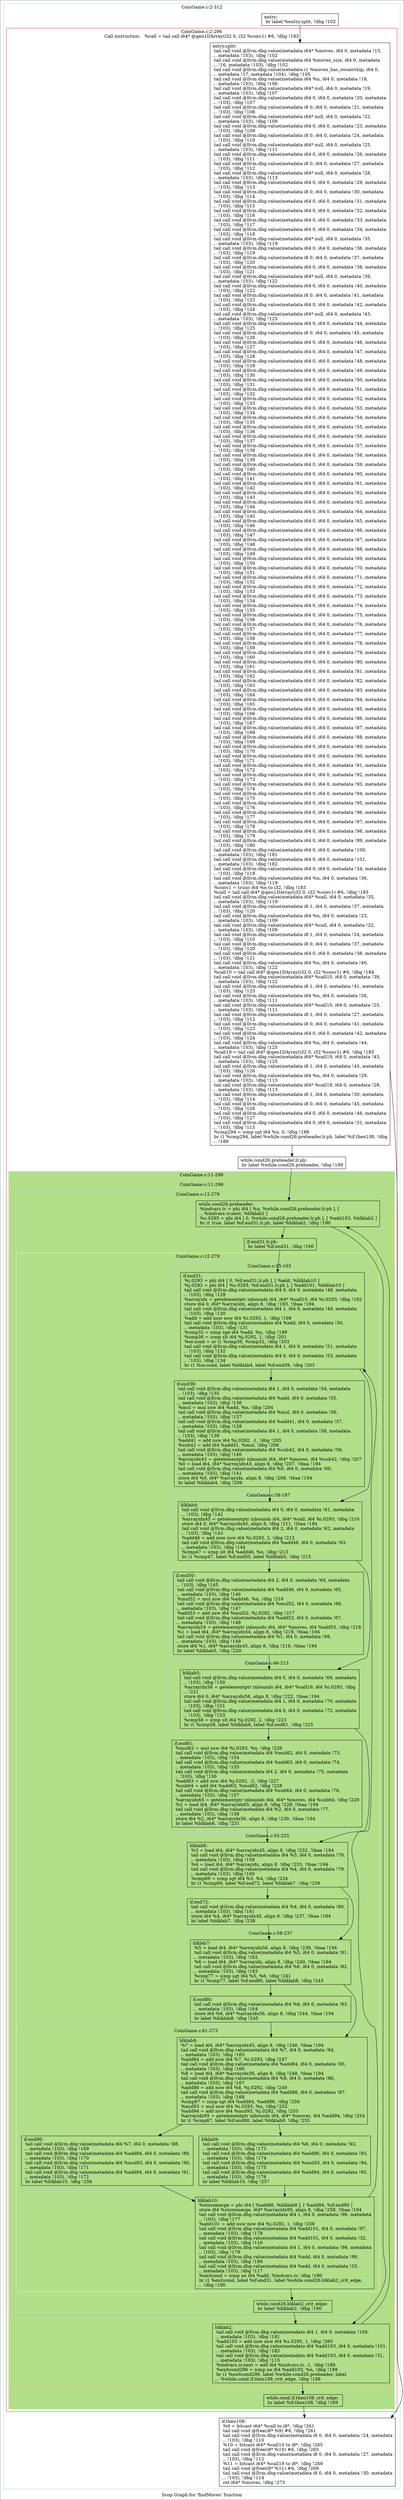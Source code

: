 digraph "Scop Graph for 'findMoves' function" {
	label="Scop Graph for 'findMoves' function";

	Node0x9674860 [shape=record,label="{entry:\l  br label %entry.split, !dbg !102\l}"];
	Node0x9674860 -> Node0x965f730;
	Node0x965f730 [shape=record,label="{entry.split:                                      \l  tail call void @llvm.dbg.value(metadata i64* %moves, i64 0, metadata !15,\l... metadata !103), !dbg !102\l  tail call void @llvm.dbg.value(metadata i64 %moves_size, i64 0, metadata\l... !16, metadata !103), !dbg !102\l  tail call void @llvm.dbg.value(metadata i1 %moves_has_ownership, i64 0,\l... metadata !17, metadata !104), !dbg !105\l  tail call void @llvm.dbg.value(metadata i64 %n, i64 0, metadata !18,\l... metadata !103), !dbg !106\l  tail call void @llvm.dbg.value(metadata i64* null, i64 0, metadata !19,\l... metadata !103), !dbg !107\l  tail call void @llvm.dbg.value(metadata i64 0, i64 0, metadata !20, metadata\l... !103), !dbg !107\l  tail call void @llvm.dbg.value(metadata i8 0, i64 0, metadata !21, metadata\l... !103), !dbg !108\l  tail call void @llvm.dbg.value(metadata i64* null, i64 0, metadata !22,\l... metadata !103), !dbg !109\l  tail call void @llvm.dbg.value(metadata i64 0, i64 0, metadata !23, metadata\l... !103), !dbg !109\l  tail call void @llvm.dbg.value(metadata i8 0, i64 0, metadata !24, metadata\l... !103), !dbg !110\l  tail call void @llvm.dbg.value(metadata i64* null, i64 0, metadata !25,\l... metadata !103), !dbg !111\l  tail call void @llvm.dbg.value(metadata i64 0, i64 0, metadata !26, metadata\l... !103), !dbg !111\l  tail call void @llvm.dbg.value(metadata i8 0, i64 0, metadata !27, metadata\l... !103), !dbg !112\l  tail call void @llvm.dbg.value(metadata i64* null, i64 0, metadata !28,\l... metadata !103), !dbg !113\l  tail call void @llvm.dbg.value(metadata i64 0, i64 0, metadata !29, metadata\l... !103), !dbg !113\l  tail call void @llvm.dbg.value(metadata i8 0, i64 0, metadata !30, metadata\l... !103), !dbg !114\l  tail call void @llvm.dbg.value(metadata i64 0, i64 0, metadata !31, metadata\l... !103), !dbg !115\l  tail call void @llvm.dbg.value(metadata i64 0, i64 0, metadata !32, metadata\l... !103), !dbg !116\l  tail call void @llvm.dbg.value(metadata i64 0, i64 0, metadata !33, metadata\l... !103), !dbg !117\l  tail call void @llvm.dbg.value(metadata i64 0, i64 0, metadata !34, metadata\l... !103), !dbg !118\l  tail call void @llvm.dbg.value(metadata i64* null, i64 0, metadata !35,\l... metadata !103), !dbg !119\l  tail call void @llvm.dbg.value(metadata i64 0, i64 0, metadata !36, metadata\l... !103), !dbg !119\l  tail call void @llvm.dbg.value(metadata i8 0, i64 0, metadata !37, metadata\l... !103), !dbg !120\l  tail call void @llvm.dbg.value(metadata i64 0, i64 0, metadata !38, metadata\l... !103), !dbg !121\l  tail call void @llvm.dbg.value(metadata i64* null, i64 0, metadata !39,\l... metadata !103), !dbg !122\l  tail call void @llvm.dbg.value(metadata i64 0, i64 0, metadata !40, metadata\l... !103), !dbg !122\l  tail call void @llvm.dbg.value(metadata i8 0, i64 0, metadata !41, metadata\l... !103), !dbg !123\l  tail call void @llvm.dbg.value(metadata i64 0, i64 0, metadata !42, metadata\l... !103), !dbg !124\l  tail call void @llvm.dbg.value(metadata i64* null, i64 0, metadata !43,\l... metadata !103), !dbg !125\l  tail call void @llvm.dbg.value(metadata i64 0, i64 0, metadata !44, metadata\l... !103), !dbg !125\l  tail call void @llvm.dbg.value(metadata i8 0, i64 0, metadata !45, metadata\l... !103), !dbg !126\l  tail call void @llvm.dbg.value(metadata i64 0, i64 0, metadata !46, metadata\l... !103), !dbg !127\l  tail call void @llvm.dbg.value(metadata i64 0, i64 0, metadata !47, metadata\l... !103), !dbg !128\l  tail call void @llvm.dbg.value(metadata i64 0, i64 0, metadata !48, metadata\l... !103), !dbg !129\l  tail call void @llvm.dbg.value(metadata i64 0, i64 0, metadata !49, metadata\l... !103), !dbg !130\l  tail call void @llvm.dbg.value(metadata i64 0, i64 0, metadata !50, metadata\l... !103), !dbg !131\l  tail call void @llvm.dbg.value(metadata i64 0, i64 0, metadata !51, metadata\l... !103), !dbg !132\l  tail call void @llvm.dbg.value(metadata i64 0, i64 0, metadata !52, metadata\l... !103), !dbg !133\l  tail call void @llvm.dbg.value(metadata i64 0, i64 0, metadata !53, metadata\l... !103), !dbg !134\l  tail call void @llvm.dbg.value(metadata i64 0, i64 0, metadata !54, metadata\l... !103), !dbg !135\l  tail call void @llvm.dbg.value(metadata i64 0, i64 0, metadata !55, metadata\l... !103), !dbg !136\l  tail call void @llvm.dbg.value(metadata i64 0, i64 0, metadata !56, metadata\l... !103), !dbg !137\l  tail call void @llvm.dbg.value(metadata i64 0, i64 0, metadata !57, metadata\l... !103), !dbg !138\l  tail call void @llvm.dbg.value(metadata i64 0, i64 0, metadata !58, metadata\l... !103), !dbg !139\l  tail call void @llvm.dbg.value(metadata i64 0, i64 0, metadata !59, metadata\l... !103), !dbg !140\l  tail call void @llvm.dbg.value(metadata i64 0, i64 0, metadata !60, metadata\l... !103), !dbg !141\l  tail call void @llvm.dbg.value(metadata i64 0, i64 0, metadata !61, metadata\l... !103), !dbg !142\l  tail call void @llvm.dbg.value(metadata i64 0, i64 0, metadata !62, metadata\l... !103), !dbg !143\l  tail call void @llvm.dbg.value(metadata i64 0, i64 0, metadata !63, metadata\l... !103), !dbg !144\l  tail call void @llvm.dbg.value(metadata i64 0, i64 0, metadata !64, metadata\l... !103), !dbg !145\l  tail call void @llvm.dbg.value(metadata i64 0, i64 0, metadata !65, metadata\l... !103), !dbg !146\l  tail call void @llvm.dbg.value(metadata i64 0, i64 0, metadata !66, metadata\l... !103), !dbg !147\l  tail call void @llvm.dbg.value(metadata i64 0, i64 0, metadata !67, metadata\l... !103), !dbg !148\l  tail call void @llvm.dbg.value(metadata i64 0, i64 0, metadata !68, metadata\l... !103), !dbg !149\l  tail call void @llvm.dbg.value(metadata i64 0, i64 0, metadata !69, metadata\l... !103), !dbg !150\l  tail call void @llvm.dbg.value(metadata i64 0, i64 0, metadata !70, metadata\l... !103), !dbg !151\l  tail call void @llvm.dbg.value(metadata i64 0, i64 0, metadata !71, metadata\l... !103), !dbg !152\l  tail call void @llvm.dbg.value(metadata i64 0, i64 0, metadata !72, metadata\l... !103), !dbg !153\l  tail call void @llvm.dbg.value(metadata i64 0, i64 0, metadata !73, metadata\l... !103), !dbg !154\l  tail call void @llvm.dbg.value(metadata i64 0, i64 0, metadata !74, metadata\l... !103), !dbg !155\l  tail call void @llvm.dbg.value(metadata i64 0, i64 0, metadata !75, metadata\l... !103), !dbg !156\l  tail call void @llvm.dbg.value(metadata i64 0, i64 0, metadata !76, metadata\l... !103), !dbg !157\l  tail call void @llvm.dbg.value(metadata i64 0, i64 0, metadata !77, metadata\l... !103), !dbg !158\l  tail call void @llvm.dbg.value(metadata i64 0, i64 0, metadata !78, metadata\l... !103), !dbg !159\l  tail call void @llvm.dbg.value(metadata i64 0, i64 0, metadata !79, metadata\l... !103), !dbg !160\l  tail call void @llvm.dbg.value(metadata i64 0, i64 0, metadata !80, metadata\l... !103), !dbg !161\l  tail call void @llvm.dbg.value(metadata i64 0, i64 0, metadata !81, metadata\l... !103), !dbg !162\l  tail call void @llvm.dbg.value(metadata i64 0, i64 0, metadata !82, metadata\l... !103), !dbg !163\l  tail call void @llvm.dbg.value(metadata i64 0, i64 0, metadata !83, metadata\l... !103), !dbg !164\l  tail call void @llvm.dbg.value(metadata i64 0, i64 0, metadata !84, metadata\l... !103), !dbg !165\l  tail call void @llvm.dbg.value(metadata i64 0, i64 0, metadata !85, metadata\l... !103), !dbg !166\l  tail call void @llvm.dbg.value(metadata i64 0, i64 0, metadata !86, metadata\l... !103), !dbg !167\l  tail call void @llvm.dbg.value(metadata i64 0, i64 0, metadata !87, metadata\l... !103), !dbg !168\l  tail call void @llvm.dbg.value(metadata i64 0, i64 0, metadata !88, metadata\l... !103), !dbg !169\l  tail call void @llvm.dbg.value(metadata i64 0, i64 0, metadata !89, metadata\l... !103), !dbg !170\l  tail call void @llvm.dbg.value(metadata i64 0, i64 0, metadata !90, metadata\l... !103), !dbg !171\l  tail call void @llvm.dbg.value(metadata i64 0, i64 0, metadata !91, metadata\l... !103), !dbg !172\l  tail call void @llvm.dbg.value(metadata i64 0, i64 0, metadata !92, metadata\l... !103), !dbg !173\l  tail call void @llvm.dbg.value(metadata i64 0, i64 0, metadata !93, metadata\l... !103), !dbg !174\l  tail call void @llvm.dbg.value(metadata i64 0, i64 0, metadata !94, metadata\l... !103), !dbg !175\l  tail call void @llvm.dbg.value(metadata i64 0, i64 0, metadata !95, metadata\l... !103), !dbg !176\l  tail call void @llvm.dbg.value(metadata i64 0, i64 0, metadata !96, metadata\l... !103), !dbg !177\l  tail call void @llvm.dbg.value(metadata i64 0, i64 0, metadata !97, metadata\l... !103), !dbg !178\l  tail call void @llvm.dbg.value(metadata i64 0, i64 0, metadata !98, metadata\l... !103), !dbg !179\l  tail call void @llvm.dbg.value(metadata i64 0, i64 0, metadata !99, metadata\l... !103), !dbg !180\l  tail call void @llvm.dbg.value(metadata i64 0, i64 0, metadata !100,\l... metadata !103), !dbg !181\l  tail call void @llvm.dbg.value(metadata i64 0, i64 0, metadata !101,\l... metadata !103), !dbg !182\l  tail call void @llvm.dbg.value(metadata i64 0, i64 0, metadata !34, metadata\l... !103), !dbg !118\l  tail call void @llvm.dbg.value(metadata i64 %n, i64 0, metadata !36,\l... metadata !103), !dbg !119\l  %conv1 = trunc i64 %n to i32, !dbg !183\l  %call = tail call i64* @gen1DArray(i32 0, i32 %conv1) #6, !dbg !183\l  tail call void @llvm.dbg.value(metadata i64* %call, i64 0, metadata !35,\l... metadata !103), !dbg !119\l  tail call void @llvm.dbg.value(metadata i8 1, i64 0, metadata !37, metadata\l... !103), !dbg !120\l  tail call void @llvm.dbg.value(metadata i64 %n, i64 0, metadata !23,\l... metadata !103), !dbg !109\l  tail call void @llvm.dbg.value(metadata i64* %call, i64 0, metadata !22,\l... metadata !103), !dbg !109\l  tail call void @llvm.dbg.value(metadata i8 1, i64 0, metadata !24, metadata\l... !103), !dbg !110\l  tail call void @llvm.dbg.value(metadata i8 0, i64 0, metadata !37, metadata\l... !103), !dbg !120\l  tail call void @llvm.dbg.value(metadata i64 0, i64 0, metadata !38, metadata\l... !103), !dbg !121\l  tail call void @llvm.dbg.value(metadata i64 %n, i64 0, metadata !40,\l... metadata !103), !dbg !122\l  %call10 = tail call i64* @gen1DArray(i32 0, i32 %conv1) #6, !dbg !184\l  tail call void @llvm.dbg.value(metadata i64* %call10, i64 0, metadata !39,\l... metadata !103), !dbg !122\l  tail call void @llvm.dbg.value(metadata i8 1, i64 0, metadata !41, metadata\l... !103), !dbg !123\l  tail call void @llvm.dbg.value(metadata i64 %n, i64 0, metadata !26,\l... metadata !103), !dbg !111\l  tail call void @llvm.dbg.value(metadata i64* %call10, i64 0, metadata !25,\l... metadata !103), !dbg !111\l  tail call void @llvm.dbg.value(metadata i8 1, i64 0, metadata !27, metadata\l... !103), !dbg !112\l  tail call void @llvm.dbg.value(metadata i8 0, i64 0, metadata !41, metadata\l... !103), !dbg !123\l  tail call void @llvm.dbg.value(metadata i64 0, i64 0, metadata !42, metadata\l... !103), !dbg !124\l  tail call void @llvm.dbg.value(metadata i64 %n, i64 0, metadata !44,\l... metadata !103), !dbg !125\l  %call19 = tail call i64* @gen1DArray(i32 0, i32 %conv1) #6, !dbg !185\l  tail call void @llvm.dbg.value(metadata i64* %call19, i64 0, metadata !43,\l... metadata !103), !dbg !125\l  tail call void @llvm.dbg.value(metadata i8 1, i64 0, metadata !45, metadata\l... !103), !dbg !126\l  tail call void @llvm.dbg.value(metadata i64 %n, i64 0, metadata !29,\l... metadata !103), !dbg !113\l  tail call void @llvm.dbg.value(metadata i64* %call19, i64 0, metadata !28,\l... metadata !103), !dbg !113\l  tail call void @llvm.dbg.value(metadata i8 1, i64 0, metadata !30, metadata\l... !103), !dbg !114\l  tail call void @llvm.dbg.value(metadata i8 0, i64 0, metadata !45, metadata\l... !103), !dbg !126\l  tail call void @llvm.dbg.value(metadata i64 0, i64 0, metadata !46, metadata\l... !103), !dbg !127\l  tail call void @llvm.dbg.value(metadata i64 0, i64 0, metadata !31, metadata\l... !103), !dbg !115\l  %cmp294 = icmp sgt i64 %n, 0, !dbg !186\l  br i1 %cmp294, label %while.cond26.preheader.lr.ph, label %if.then108, !dbg\l... !189\l}"];
	Node0x965f730 -> Node0x9667480;
	Node0x965f730 -> Node0x96bb980;
	Node0x9667480 [shape=record,label="{while.cond26.preheader.lr.ph:                     \l  br label %while.cond26.preheader, !dbg !189\l}"];
	Node0x9667480 -> Node0x973b240;
	Node0x973b240 [shape=record,label="{while.cond26.preheader:                           \l  %indvars.iv = phi i64 [ %n, %while.cond26.preheader.lr.ph ], [\l... %indvars.iv.next, %blklab2 ]\l  %s.0295 = phi i64 [ 0, %while.cond26.preheader.lr.ph ], [ %add103, %blklab2 ]\l  br i1 true, label %if.end31.lr.ph, label %blklab2, !dbg !190\l}"];
	Node0x973b240 -> Node0x96794f0;
	Node0x973b240 -> Node0x9667a70;
	Node0x96794f0 [shape=record,label="{if.end31.lr.ph:                                   \l  br label %if.end31, !dbg !190\l}"];
	Node0x96794f0 -> Node0x966faf0;
	Node0x966faf0 [shape=record,label="{if.end31:                                         \l  %i.0293 = phi i64 [ 0, %if.end31.lr.ph ], [ %add, %blklab10 ]\l  %j.0292 = phi i64 [ %s.0295, %if.end31.lr.ph ], [ %add101, %blklab10 ]\l  tail call void @llvm.dbg.value(metadata i64 0, i64 0, metadata !48, metadata\l... !103), !dbg !129\l  %arrayidx = getelementptr inbounds i64, i64* %call10, i64 %i.0293, !dbg !192\l  store i64 0, i64* %arrayidx, align 8, !dbg !193, !tbaa !194\l  tail call void @llvm.dbg.value(metadata i64 1, i64 0, metadata !49, metadata\l... !103), !dbg !130\l  %add = add nuw nsw i64 %i.0293, 1, !dbg !198\l  tail call void @llvm.dbg.value(metadata i64 %add, i64 0, metadata !50,\l... metadata !103), !dbg !131\l  %cmp32 = icmp sge i64 %add, %n, !dbg !199\l  %cmp36 = icmp slt i64 %j.0292, 1, !dbg !201\l  %or.cond = or i1 %cmp36, %cmp32, !dbg !203\l  tail call void @llvm.dbg.value(metadata i64 1, i64 0, metadata !51, metadata\l... !103), !dbg !132\l  tail call void @llvm.dbg.value(metadata i64 0, i64 0, metadata !53, metadata\l... !103), !dbg !134\l  br i1 %or.cond, label %blklab4, label %if.end39, !dbg !203\l}"];
	Node0x966faf0 -> Node0x96737c0;
	Node0x966faf0 -> Node0x964a7a0;
	Node0x96737c0 [shape=record,label="{blklab4:                                          \l  tail call void @llvm.dbg.value(metadata i64 0, i64 0, metadata !61, metadata\l... !103), !dbg !142\l  %arrayidx45 = getelementptr inbounds i64, i64* %call, i64 %i.0293, !dbg !210\l  store i64 0, i64* %arrayidx45, align 8, !dbg !211, !tbaa !194\l  tail call void @llvm.dbg.value(metadata i64 2, i64 0, metadata !62, metadata\l... !103), !dbg !143\l  %add46 = add nuw nsw i64 %i.0293, 2, !dbg !212\l  tail call void @llvm.dbg.value(metadata i64 %add46, i64 0, metadata !63,\l... metadata !103), !dbg !144\l  %cmp47 = icmp slt i64 %add46, %n, !dbg !213\l  br i1 %cmp47, label %if.end50, label %blklab5, !dbg !215\l}"];
	Node0x96737c0 -> Node0x9673a20;
	Node0x96737c0 -> Node0x96a8710;
	Node0x9673a20 [shape=record,label="{if.end50:                                         \l  tail call void @llvm.dbg.value(metadata i64 2, i64 0, metadata !64, metadata\l... !103), !dbg !145\l  tail call void @llvm.dbg.value(metadata i64 %add46, i64 0, metadata !65,\l... metadata !103), !dbg !146\l  %mul52 = mul nsw i64 %add46, %n, !dbg !216\l  tail call void @llvm.dbg.value(metadata i64 %mul52, i64 0, metadata !66,\l... metadata !103), !dbg !147\l  %add53 = add nsw i64 %mul52, %j.0292, !dbg !217\l  tail call void @llvm.dbg.value(metadata i64 %add53, i64 0, metadata !67,\l... metadata !103), !dbg !148\l  %arrayidx54 = getelementptr inbounds i64, i64* %moves, i64 %add53, !dbg !218\l  %1 = load i64, i64* %arrayidx54, align 8, !dbg !218, !tbaa !194\l  tail call void @llvm.dbg.value(metadata i64 %1, i64 0, metadata !68,\l... metadata !103), !dbg !149\l  store i64 %1, i64* %arrayidx45, align 8, !dbg !219, !tbaa !194\l  br label %blklab5, !dbg !220\l}"];
	Node0x9673a20 -> Node0x96a8710;
	Node0x96a8710 [shape=record,label="{blklab5:                                          \l  tail call void @llvm.dbg.value(metadata i64 0, i64 0, metadata !69, metadata\l... !103), !dbg !150\l  %arrayidx56 = getelementptr inbounds i64, i64* %call19, i64 %i.0293, !dbg\l... !221\l  store i64 0, i64* %arrayidx56, align 8, !dbg !222, !tbaa !194\l  tail call void @llvm.dbg.value(metadata i64 1, i64 0, metadata !70, metadata\l... !103), !dbg !151\l  tail call void @llvm.dbg.value(metadata i64 0, i64 0, metadata !72, metadata\l... !103), !dbg !153\l  %cmp58 = icmp slt i64 %j.0292, 2, !dbg !223\l  br i1 %cmp58, label %blklab6, label %if.end61, !dbg !225\l}"];
	Node0x96a8710 -> Node0x96a9c80;
	Node0x96a8710 -> Node0x9673300;
	Node0x96a9c80 [shape=record,label="{blklab6:                                          \l  %3 = load i64, i64* %arrayidx45, align 8, !dbg !232, !tbaa !194\l  tail call void @llvm.dbg.value(metadata i64 %3, i64 0, metadata !78,\l... metadata !103), !dbg !159\l  %4 = load i64, i64* %arrayidx, align 8, !dbg !233, !tbaa !194\l  tail call void @llvm.dbg.value(metadata i64 %4, i64 0, metadata !79,\l... metadata !103), !dbg !160\l  %cmp69 = icmp sgt i64 %3, %4, !dbg !234\l  br i1 %cmp69, label %if.end72, label %blklab7, !dbg !236\l}"];
	Node0x96a9c80 -> Node0x967a9b0;
	Node0x96a9c80 -> Node0x9646a90;
	Node0x967a9b0 [shape=record,label="{if.end72:                                         \l  tail call void @llvm.dbg.value(metadata i64 %4, i64 0, metadata !80,\l... metadata !103), !dbg !161\l  store i64 %4, i64* %arrayidx45, align 8, !dbg !237, !tbaa !194\l  br label %blklab7, !dbg !238\l}"];
	Node0x967a9b0 -> Node0x9646a90;
	Node0x9646a90 [shape=record,label="{blklab7:                                          \l  %5 = load i64, i64* %arrayidx56, align 8, !dbg !239, !tbaa !194\l  tail call void @llvm.dbg.value(metadata i64 %5, i64 0, metadata !81,\l... metadata !103), !dbg !162\l  %6 = load i64, i64* %arrayidx, align 8, !dbg !240, !tbaa !194\l  tail call void @llvm.dbg.value(metadata i64 %6, i64 0, metadata !82,\l... metadata !103), !dbg !163\l  %cmp77 = icmp sgt i64 %5, %6, !dbg !241\l  br i1 %cmp77, label %if.end80, label %blklab8, !dbg !243\l}"];
	Node0x9646a90 -> Node0x9673560;
	Node0x9646a90 -> Node0x96629b0;
	Node0x9673560 [shape=record,label="{if.end80:                                         \l  tail call void @llvm.dbg.value(metadata i64 %6, i64 0, metadata !83,\l... metadata !103), !dbg !164\l  store i64 %6, i64* %arrayidx56, align 8, !dbg !244, !tbaa !194\l  br label %blklab8, !dbg !245\l}"];
	Node0x9673560 -> Node0x96629b0;
	Node0x96629b0 [shape=record,label="{blklab8:                                          \l  %7 = load i64, i64* %arrayidx45, align 8, !dbg !246, !tbaa !194\l  tail call void @llvm.dbg.value(metadata i64 %7, i64 0, metadata !84,\l... metadata !103), !dbg !165\l  %add84 = add nsw i64 %7, %i.0293, !dbg !247\l  tail call void @llvm.dbg.value(metadata i64 %add84, i64 0, metadata !85,\l... metadata !103), !dbg !166\l  %8 = load i64, i64* %arrayidx56, align 8, !dbg !248, !tbaa !194\l  tail call void @llvm.dbg.value(metadata i64 %8, i64 0, metadata !86,\l... metadata !103), !dbg !167\l  %add86 = add nsw i64 %8, %j.0292, !dbg !249\l  tail call void @llvm.dbg.value(metadata i64 %add86, i64 0, metadata !87,\l... metadata !103), !dbg !168\l  %cmp87 = icmp sgt i64 %add84, %add86, !dbg !250\l  %mul93 = mul nsw i64 %i.0293, %n, !dbg !252\l  %add94 = add nsw i64 %mul93, %j.0292, !dbg !253\l  %arrayidx95 = getelementptr inbounds i64, i64* %moves, i64 %add94, !dbg !254\l  br i1 %cmp87, label %if.end90, label %blklab9, !dbg !255\l}"];
	Node0x96629b0 -> Node0x96b9e60;
	Node0x96629b0 -> Node0x9665b60;
	Node0x96b9e60 [shape=record,label="{if.end90:                                         \l  tail call void @llvm.dbg.value(metadata i64 %7, i64 0, metadata !88,\l... metadata !103), !dbg !169\l  tail call void @llvm.dbg.value(metadata i64 %add84, i64 0, metadata !89,\l... metadata !103), !dbg !170\l  tail call void @llvm.dbg.value(metadata i64 %mul93, i64 0, metadata !90,\l... metadata !103), !dbg !171\l  tail call void @llvm.dbg.value(metadata i64 %add94, i64 0, metadata !91,\l... metadata !103), !dbg !172\l  br label %blklab10, !dbg !256\l}"];
	Node0x96b9e60 -> Node0x96705d0;
	Node0x96705d0 [shape=record,label="{blklab10:                                         \l  %storemerge = phi i64 [ %add86, %blklab9 ], [ %add84, %if.end90 ]\l  store i64 %storemerge, i64* %arrayidx95, align 8, !dbg !258, !tbaa !194\l  tail call void @llvm.dbg.value(metadata i64 1, i64 0, metadata !96, metadata\l... !103), !dbg !177\l  %add101 = add nuw nsw i64 %j.0292, 1, !dbg !259\l  tail call void @llvm.dbg.value(metadata i64 %add101, i64 0, metadata !97,\l... metadata !103), !dbg !178\l  tail call void @llvm.dbg.value(metadata i64 %add101, i64 0, metadata !32,\l... metadata !103), !dbg !116\l  tail call void @llvm.dbg.value(metadata i64 1, i64 0, metadata !98, metadata\l... !103), !dbg !179\l  tail call void @llvm.dbg.value(metadata i64 %add, i64 0, metadata !99,\l... metadata !103), !dbg !180\l  tail call void @llvm.dbg.value(metadata i64 %add, i64 0, metadata !33,\l... metadata !103), !dbg !117\l  %exitcond = icmp ne i64 %add, %indvars.iv, !dbg !190\l  br i1 %exitcond, label %if.end31, label %while.cond26.blklab2_crit_edge,\l... !dbg !190\l}"];
	Node0x96705d0 -> Node0x966faf0[constraint=false];
	Node0x96705d0 -> Node0x962b750;
	Node0x962b750 [shape=record,label="{while.cond26.blklab2_crit_edge:                   \l  br label %blklab2, !dbg !190\l}"];
	Node0x962b750 -> Node0x9667a70;
	Node0x9667a70 [shape=record,label="{blklab2:                                          \l  tail call void @llvm.dbg.value(metadata i64 1, i64 0, metadata !100,\l... metadata !103), !dbg !181\l  %add103 = add nuw nsw i64 %s.0295, 1, !dbg !260\l  tail call void @llvm.dbg.value(metadata i64 %add103, i64 0, metadata !101,\l... metadata !103), !dbg !182\l  tail call void @llvm.dbg.value(metadata i64 %add103, i64 0, metadata !31,\l... metadata !103), !dbg !115\l  %indvars.iv.next = add i64 %indvars.iv, -1, !dbg !189\l  %exitcond296 = icmp ne i64 %add103, %n, !dbg !189\l  br i1 %exitcond296, label %while.cond26.preheader, label\l... %while.cond.if.then108_crit_edge, !dbg !189\l}"];
	Node0x9667a70 -> Node0x973b240[constraint=false];
	Node0x9667a70 -> Node0x963b2a0;
	Node0x963b2a0 [shape=record,label="{while.cond.if.then108_crit_edge:                  \l  br label %if.then108, !dbg !189\l}"];
	Node0x963b2a0 -> Node0x96bb980;
	Node0x96bb980 [shape=record,label="{if.then108:                                       \l  %9 = bitcast i64* %call to i8*, !dbg !261\l  tail call void @free(i8* %9) #6, !dbg !261\l  tail call void @llvm.dbg.value(metadata i8 0, i64 0, metadata !24, metadata\l... !103), !dbg !110\l  %10 = bitcast i64* %call10 to i8*, !dbg !265\l  tail call void @free(i8* %10) #6, !dbg !265\l  tail call void @llvm.dbg.value(metadata i8 0, i64 0, metadata !27, metadata\l... !103), !dbg !112\l  %11 = bitcast i64* %call19 to i8*, !dbg !269\l  tail call void @free(i8* %11) #6, !dbg !269\l  tail call void @llvm.dbg.value(metadata i8 0, i64 0, metadata !30, metadata\l... !103), !dbg !114\l  ret i64* %moves, !dbg !273\l}"];
	Node0x9665b60 [shape=record,label="{blklab9:                                          \l  tail call void @llvm.dbg.value(metadata i64 %8, i64 0, metadata !92,\l... metadata !103), !dbg !173\l  tail call void @llvm.dbg.value(metadata i64 %add86, i64 0, metadata !93,\l... metadata !103), !dbg !174\l  tail call void @llvm.dbg.value(metadata i64 %mul93, i64 0, metadata !94,\l... metadata !103), !dbg !175\l  tail call void @llvm.dbg.value(metadata i64 %add94, i64 0, metadata !95,\l... metadata !103), !dbg !176\l  br label %blklab10, !dbg !257\l}"];
	Node0x9665b60 -> Node0x96705d0;
	Node0x9673300 [shape=record,label="{if.end61:                                         \l  %mul62 = mul nsw i64 %i.0293, %n, !dbg !226\l  tail call void @llvm.dbg.value(metadata i64 %mul62, i64 0, metadata !73,\l... metadata !103), !dbg !154\l  tail call void @llvm.dbg.value(metadata i64 %add63, i64 0, metadata !74,\l... metadata !103), !dbg !155\l  tail call void @llvm.dbg.value(metadata i64 2, i64 0, metadata !75, metadata\l... !103), !dbg !156\l  %add63 = add nsw i64 %j.0292, -2, !dbg !227\l  %sub64 = add i64 %add63, %mul62, !dbg !228\l  tail call void @llvm.dbg.value(metadata i64 %sub64, i64 0, metadata !76,\l... metadata !103), !dbg !157\l  %arrayidx65 = getelementptr inbounds i64, i64* %moves, i64 %sub64, !dbg !229\l  %2 = load i64, i64* %arrayidx65, align 8, !dbg !229, !tbaa !194\l  tail call void @llvm.dbg.value(metadata i64 %2, i64 0, metadata !77,\l... metadata !103), !dbg !158\l  store i64 %2, i64* %arrayidx56, align 8, !dbg !230, !tbaa !194\l  br label %blklab6, !dbg !231\l}"];
	Node0x9673300 -> Node0x96a9c80;
	Node0x964a7a0 [shape=record,label="{if.end39:                                         \l  tail call void @llvm.dbg.value(metadata i64 1, i64 0, metadata !54, metadata\l... !103), !dbg !135\l  tail call void @llvm.dbg.value(metadata i64 %add, i64 0, metadata !55,\l... metadata !103), !dbg !136\l  %mul = mul nsw i64 %add, %n, !dbg !204\l  tail call void @llvm.dbg.value(metadata i64 %mul, i64 0, metadata !56,\l... metadata !103), !dbg !137\l  tail call void @llvm.dbg.value(metadata i64 %add41, i64 0, metadata !57,\l... metadata !103), !dbg !138\l  tail call void @llvm.dbg.value(metadata i64 1, i64 0, metadata !58, metadata\l... !103), !dbg !139\l  %add41 = add nsw i64 %j.0292, -1, !dbg !205\l  %sub42 = add i64 %add41, %mul, !dbg !206\l  tail call void @llvm.dbg.value(metadata i64 %sub42, i64 0, metadata !59,\l... metadata !103), !dbg !140\l  %arrayidx43 = getelementptr inbounds i64, i64* %moves, i64 %sub42, !dbg !207\l  %0 = load i64, i64* %arrayidx43, align 8, !dbg !207, !tbaa !194\l  tail call void @llvm.dbg.value(metadata i64 %0, i64 0, metadata !60,\l... metadata !103), !dbg !141\l  store i64 %0, i64* %arrayidx, align 8, !dbg !208, !tbaa !194\l  br label %blklab4, !dbg !209\l}"];
	Node0x964a7a0 -> Node0x96737c0;
	colorscheme = "paired12"
        subgraph cluster_0x9651020 {
          label = "CoinGame.c:2-312
";
          style = solid;
          color = 1
          subgraph cluster_0x9661d70 {
            label = "CoinGame.c:2-296
Call instruction:   %call = tail call i64* @gen1DArray(i32 0, i32 %conv1) #6, !dbg !183";
            style = solid;
            color = 6
            subgraph cluster_0x9664e40 {
              label = "CoinGame.c:11-296
";
              style = filled;
              color = 3              subgraph cluster_0x9666c00 {
                label = "CoinGame.c:11-296
";
                style = solid;
                color = 7
                subgraph cluster_0x9667300 {
                  label = "CoinGame.c:12-279
";
                  style = solid;
                  color = 9
                  subgraph cluster_0x9667860 {
                    label = "CoinGame.c:12-279
";
                    style = solid;
                    color = 11
                    subgraph cluster_0x9667b10 {
                      label = "CoinGame.c:25-163
";
                      style = solid;
                      color = 1
                      Node0x966faf0;
                      Node0x964a7a0;
                    }
                    subgraph cluster_0x9667c20 {
                      label = "CoinGame.c:38-187
";
                      style = solid;
                      color = 1
                      Node0x96737c0;
                      Node0x9673a20;
                    }
                    subgraph cluster_0x9667ef0 {
                      label = "CoinGame.c:46-213
";
                      style = solid;
                      color = 1
                      Node0x96a8710;
                      Node0x9673300;
                    }
                    subgraph cluster_0x964fb50 {
                      label = "CoinGame.c:55-225
";
                      style = solid;
                      color = 1
                      Node0x96a9c80;
                      Node0x967a9b0;
                    }
                    subgraph cluster_0x9650750 {
                      label = "CoinGame.c:58-237
";
                      style = solid;
                      color = 1
                      Node0x9646a90;
                      Node0x9673560;
                    }
                    subgraph cluster_0x96496c0 {
                      label = "CoinGame.c:61-273
";
                      style = solid;
                      color = 1
                      Node0x96629b0;
                      Node0x96b9e60;
                      Node0x9665b60;
                    }
                    Node0x96705d0;
                  }
                  Node0x973b240;
                  Node0x96794f0;
                  Node0x962b750;
                }
                Node0x9667a70;
              }
              Node0x963b2a0;
            }
            Node0x965f730;
            Node0x9667480;
          }
          Node0x9674860;
          Node0x96bb980;
        }
}
